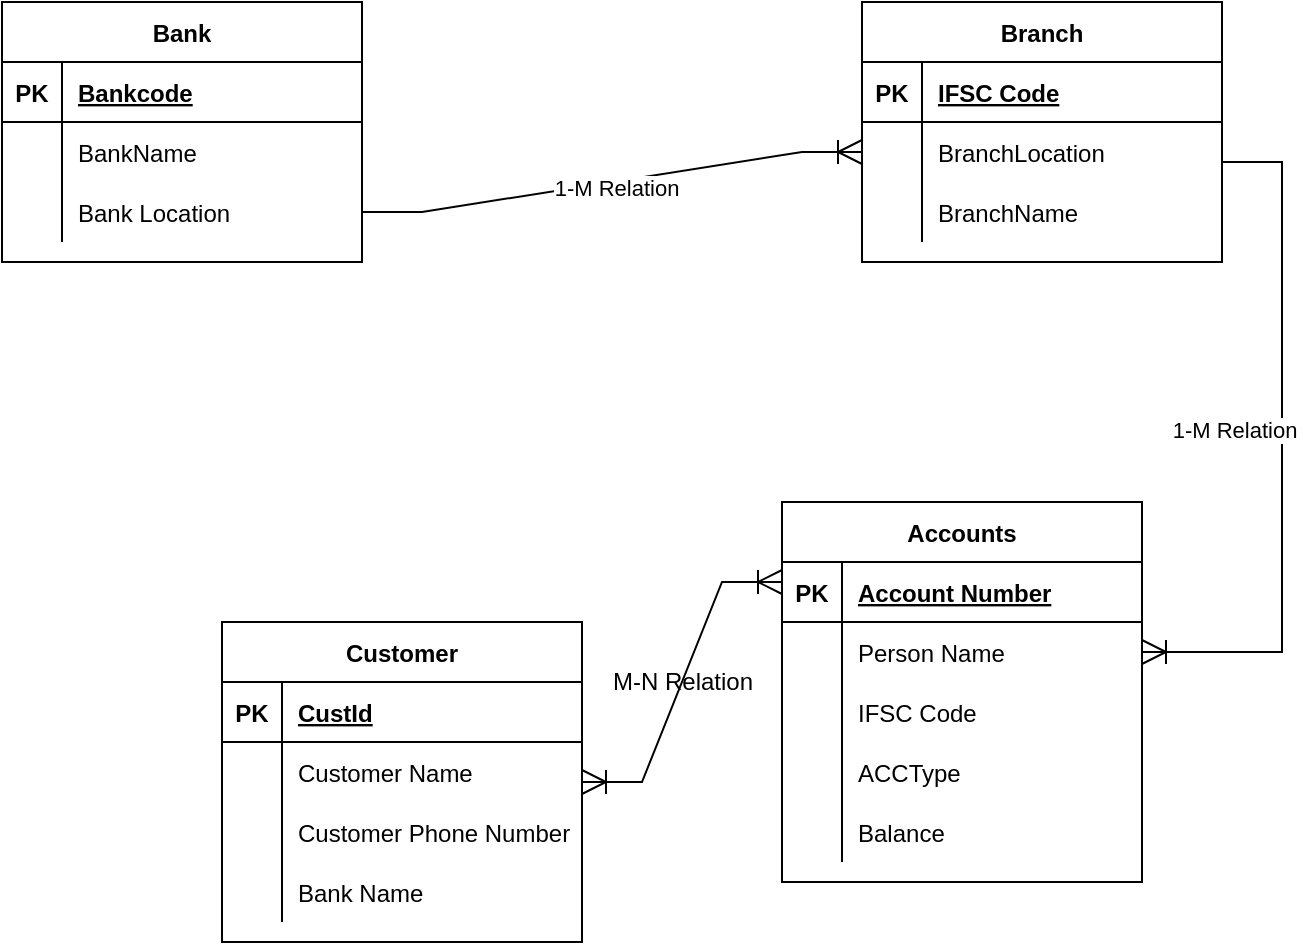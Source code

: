 <mxfile version="18.0.1" type="device"><diagram id="gw29YRTN-MLxQQ9YU6rj" name="Page-1"><mxGraphModel dx="989" dy="551" grid="1" gridSize="10" guides="1" tooltips="1" connect="1" arrows="1" fold="1" page="1" pageScale="1" pageWidth="850" pageHeight="1100" math="0" shadow="0"><root><mxCell id="0"/><mxCell id="1" parent="0"/><mxCell id="RsYhlBpxTM3ad78ZL0je-22" value="" style="edgeStyle=entityRelationEdgeStyle;fontSize=12;html=1;endArrow=ERoneToMany;rounded=0;endSize=10;startSize=10;entryX=0;entryY=0.5;entryDx=0;entryDy=0;exitX=1;exitY=0.5;exitDx=0;exitDy=0;" edge="1" parent="1" source="RsYhlBpxTM3ad78ZL0je-8" target="H1KIFYh0fCgbAE-McdSA-41"><mxGeometry width="100" height="100" relative="1" as="geometry"><mxPoint x="440" y="230" as="sourcePoint"/><mxPoint x="540" y="130" as="targetPoint"/></mxGeometry></mxCell><mxCell id="RsYhlBpxTM3ad78ZL0je-23" value="1-M Relation" style="edgeLabel;html=1;align=center;verticalAlign=middle;resizable=0;points=[];" vertex="1" connectable="0" parent="RsYhlBpxTM3ad78ZL0je-22"><mxGeometry x="0.009" y="-3" relative="1" as="geometry"><mxPoint as="offset"/></mxGeometry></mxCell><mxCell id="H1KIFYh0fCgbAE-McdSA-1" value="Accounts" style="shape=table;startSize=30;container=1;collapsible=1;childLayout=tableLayout;fixedRows=1;rowLines=0;fontStyle=1;align=center;resizeLast=1;" parent="1" vertex="1"><mxGeometry x="570" y="310" width="180" height="190" as="geometry"/></mxCell><mxCell id="H1KIFYh0fCgbAE-McdSA-2" value="" style="shape=tableRow;horizontal=0;startSize=0;swimlaneHead=0;swimlaneBody=0;fillColor=none;collapsible=0;dropTarget=0;points=[[0,0.5],[1,0.5]];portConstraint=eastwest;top=0;left=0;right=0;bottom=1;" parent="H1KIFYh0fCgbAE-McdSA-1" vertex="1"><mxGeometry y="30" width="180" height="30" as="geometry"/></mxCell><mxCell id="H1KIFYh0fCgbAE-McdSA-3" value="PK" style="shape=partialRectangle;connectable=0;fillColor=none;top=0;left=0;bottom=0;right=0;fontStyle=1;overflow=hidden;" parent="H1KIFYh0fCgbAE-McdSA-2" vertex="1"><mxGeometry width="30" height="30" as="geometry"><mxRectangle width="30" height="30" as="alternateBounds"/></mxGeometry></mxCell><mxCell id="H1KIFYh0fCgbAE-McdSA-4" value="Account Number" style="shape=partialRectangle;connectable=0;fillColor=none;top=0;left=0;bottom=0;right=0;align=left;spacingLeft=6;fontStyle=5;overflow=hidden;" parent="H1KIFYh0fCgbAE-McdSA-2" vertex="1"><mxGeometry x="30" width="150" height="30" as="geometry"><mxRectangle width="150" height="30" as="alternateBounds"/></mxGeometry></mxCell><mxCell id="H1KIFYh0fCgbAE-McdSA-5" value="" style="shape=tableRow;horizontal=0;startSize=0;swimlaneHead=0;swimlaneBody=0;fillColor=none;collapsible=0;dropTarget=0;points=[[0,0.5],[1,0.5]];portConstraint=eastwest;top=0;left=0;right=0;bottom=0;" parent="H1KIFYh0fCgbAE-McdSA-1" vertex="1"><mxGeometry y="60" width="180" height="30" as="geometry"/></mxCell><mxCell id="H1KIFYh0fCgbAE-McdSA-6" value="" style="shape=partialRectangle;connectable=0;fillColor=none;top=0;left=0;bottom=0;right=0;editable=1;overflow=hidden;" parent="H1KIFYh0fCgbAE-McdSA-5" vertex="1"><mxGeometry width="30" height="30" as="geometry"><mxRectangle width="30" height="30" as="alternateBounds"/></mxGeometry></mxCell><mxCell id="H1KIFYh0fCgbAE-McdSA-7" value="Person Name" style="shape=partialRectangle;connectable=0;fillColor=none;top=0;left=0;bottom=0;right=0;align=left;spacingLeft=6;overflow=hidden;" parent="H1KIFYh0fCgbAE-McdSA-5" vertex="1"><mxGeometry x="30" width="150" height="30" as="geometry"><mxRectangle width="150" height="30" as="alternateBounds"/></mxGeometry></mxCell><mxCell id="H1KIFYh0fCgbAE-McdSA-8" value="" style="shape=tableRow;horizontal=0;startSize=0;swimlaneHead=0;swimlaneBody=0;fillColor=none;collapsible=0;dropTarget=0;points=[[0,0.5],[1,0.5]];portConstraint=eastwest;top=0;left=0;right=0;bottom=0;" parent="H1KIFYh0fCgbAE-McdSA-1" vertex="1"><mxGeometry y="90" width="180" height="30" as="geometry"/></mxCell><mxCell id="H1KIFYh0fCgbAE-McdSA-9" value="" style="shape=partialRectangle;connectable=0;fillColor=none;top=0;left=0;bottom=0;right=0;editable=1;overflow=hidden;" parent="H1KIFYh0fCgbAE-McdSA-8" vertex="1"><mxGeometry width="30" height="30" as="geometry"><mxRectangle width="30" height="30" as="alternateBounds"/></mxGeometry></mxCell><mxCell id="H1KIFYh0fCgbAE-McdSA-10" value="IFSC Code" style="shape=partialRectangle;connectable=0;fillColor=none;top=0;left=0;bottom=0;right=0;align=left;spacingLeft=6;overflow=hidden;" parent="H1KIFYh0fCgbAE-McdSA-8" vertex="1"><mxGeometry x="30" width="150" height="30" as="geometry"><mxRectangle width="150" height="30" as="alternateBounds"/></mxGeometry></mxCell><mxCell id="RsYhlBpxTM3ad78ZL0je-14" value="" style="shape=tableRow;horizontal=0;startSize=0;swimlaneHead=0;swimlaneBody=0;fillColor=none;collapsible=0;dropTarget=0;points=[[0,0.5],[1,0.5]];portConstraint=eastwest;top=0;left=0;right=0;bottom=0;" vertex="1" parent="H1KIFYh0fCgbAE-McdSA-1"><mxGeometry y="120" width="180" height="30" as="geometry"/></mxCell><mxCell id="RsYhlBpxTM3ad78ZL0je-15" value="" style="shape=partialRectangle;connectable=0;fillColor=none;top=0;left=0;bottom=0;right=0;editable=1;overflow=hidden;" vertex="1" parent="RsYhlBpxTM3ad78ZL0je-14"><mxGeometry width="30" height="30" as="geometry"><mxRectangle width="30" height="30" as="alternateBounds"/></mxGeometry></mxCell><mxCell id="RsYhlBpxTM3ad78ZL0je-16" value="ACCType" style="shape=partialRectangle;connectable=0;fillColor=none;top=0;left=0;bottom=0;right=0;align=left;spacingLeft=6;overflow=hidden;" vertex="1" parent="RsYhlBpxTM3ad78ZL0je-14"><mxGeometry x="30" width="150" height="30" as="geometry"><mxRectangle width="150" height="30" as="alternateBounds"/></mxGeometry></mxCell><mxCell id="RsYhlBpxTM3ad78ZL0je-17" value="" style="shape=tableRow;horizontal=0;startSize=0;swimlaneHead=0;swimlaneBody=0;fillColor=none;collapsible=0;dropTarget=0;points=[[0,0.5],[1,0.5]];portConstraint=eastwest;top=0;left=0;right=0;bottom=0;" vertex="1" parent="H1KIFYh0fCgbAE-McdSA-1"><mxGeometry y="150" width="180" height="30" as="geometry"/></mxCell><mxCell id="RsYhlBpxTM3ad78ZL0je-18" value="" style="shape=partialRectangle;connectable=0;fillColor=none;top=0;left=0;bottom=0;right=0;editable=1;overflow=hidden;" vertex="1" parent="RsYhlBpxTM3ad78ZL0je-17"><mxGeometry width="30" height="30" as="geometry"><mxRectangle width="30" height="30" as="alternateBounds"/></mxGeometry></mxCell><mxCell id="RsYhlBpxTM3ad78ZL0je-19" value="Balance" style="shape=partialRectangle;connectable=0;fillColor=none;top=0;left=0;bottom=0;right=0;align=left;spacingLeft=6;overflow=hidden;" vertex="1" parent="RsYhlBpxTM3ad78ZL0je-17"><mxGeometry x="30" width="150" height="30" as="geometry"><mxRectangle width="150" height="30" as="alternateBounds"/></mxGeometry></mxCell><mxCell id="H1KIFYh0fCgbAE-McdSA-18" value="Customer" style="shape=table;startSize=30;container=1;collapsible=1;childLayout=tableLayout;fixedRows=1;rowLines=0;fontStyle=1;align=center;resizeLast=1;" parent="1" vertex="1"><mxGeometry x="290" y="370" width="180" height="160.0" as="geometry"/></mxCell><mxCell id="H1KIFYh0fCgbAE-McdSA-19" value="" style="shape=tableRow;horizontal=0;startSize=0;swimlaneHead=0;swimlaneBody=0;fillColor=none;collapsible=0;dropTarget=0;points=[[0,0.5],[1,0.5]];portConstraint=eastwest;top=0;left=0;right=0;bottom=1;" parent="H1KIFYh0fCgbAE-McdSA-18" vertex="1"><mxGeometry y="30" width="180" height="30" as="geometry"/></mxCell><mxCell id="H1KIFYh0fCgbAE-McdSA-20" value="PK" style="shape=partialRectangle;connectable=0;fillColor=none;top=0;left=0;bottom=0;right=0;fontStyle=1;overflow=hidden;" parent="H1KIFYh0fCgbAE-McdSA-19" vertex="1"><mxGeometry width="30" height="30" as="geometry"><mxRectangle width="30" height="30" as="alternateBounds"/></mxGeometry></mxCell><mxCell id="H1KIFYh0fCgbAE-McdSA-21" value="CustId" style="shape=partialRectangle;connectable=0;fillColor=none;top=0;left=0;bottom=0;right=0;align=left;spacingLeft=6;fontStyle=5;overflow=hidden;" parent="H1KIFYh0fCgbAE-McdSA-19" vertex="1"><mxGeometry x="30" width="150" height="30" as="geometry"><mxRectangle width="150" height="30" as="alternateBounds"/></mxGeometry></mxCell><mxCell id="H1KIFYh0fCgbAE-McdSA-22" value="" style="shape=tableRow;horizontal=0;startSize=0;swimlaneHead=0;swimlaneBody=0;fillColor=none;collapsible=0;dropTarget=0;points=[[0,0.5],[1,0.5]];portConstraint=eastwest;top=0;left=0;right=0;bottom=0;" parent="H1KIFYh0fCgbAE-McdSA-18" vertex="1"><mxGeometry y="60" width="180" height="30" as="geometry"/></mxCell><mxCell id="H1KIFYh0fCgbAE-McdSA-23" value="" style="shape=partialRectangle;connectable=0;fillColor=none;top=0;left=0;bottom=0;right=0;editable=1;overflow=hidden;" parent="H1KIFYh0fCgbAE-McdSA-22" vertex="1"><mxGeometry width="30" height="30" as="geometry"><mxRectangle width="30" height="30" as="alternateBounds"/></mxGeometry></mxCell><mxCell id="H1KIFYh0fCgbAE-McdSA-24" value="Customer Name" style="shape=partialRectangle;connectable=0;fillColor=none;top=0;left=0;bottom=0;right=0;align=left;spacingLeft=6;overflow=hidden;" parent="H1KIFYh0fCgbAE-McdSA-22" vertex="1"><mxGeometry x="30" width="150" height="30" as="geometry"><mxRectangle width="150" height="30" as="alternateBounds"/></mxGeometry></mxCell><mxCell id="H1KIFYh0fCgbAE-McdSA-25" value="" style="shape=tableRow;horizontal=0;startSize=0;swimlaneHead=0;swimlaneBody=0;fillColor=none;collapsible=0;dropTarget=0;points=[[0,0.5],[1,0.5]];portConstraint=eastwest;top=0;left=0;right=0;bottom=0;" parent="H1KIFYh0fCgbAE-McdSA-18" vertex="1"><mxGeometry y="90" width="180" height="30" as="geometry"/></mxCell><mxCell id="H1KIFYh0fCgbAE-McdSA-26" value="" style="shape=partialRectangle;connectable=0;fillColor=none;top=0;left=0;bottom=0;right=0;editable=1;overflow=hidden;" parent="H1KIFYh0fCgbAE-McdSA-25" vertex="1"><mxGeometry width="30" height="30" as="geometry"><mxRectangle width="30" height="30" as="alternateBounds"/></mxGeometry></mxCell><mxCell id="H1KIFYh0fCgbAE-McdSA-27" value="Customer Phone Number" style="shape=partialRectangle;connectable=0;fillColor=none;top=0;left=0;bottom=0;right=0;align=left;spacingLeft=6;overflow=hidden;" parent="H1KIFYh0fCgbAE-McdSA-25" vertex="1"><mxGeometry x="30" width="150" height="30" as="geometry"><mxRectangle width="150" height="30" as="alternateBounds"/></mxGeometry></mxCell><mxCell id="H1KIFYh0fCgbAE-McdSA-28" value="" style="shape=tableRow;horizontal=0;startSize=0;swimlaneHead=0;swimlaneBody=0;fillColor=none;collapsible=0;dropTarget=0;points=[[0,0.5],[1,0.5]];portConstraint=eastwest;top=0;left=0;right=0;bottom=0;" parent="H1KIFYh0fCgbAE-McdSA-18" vertex="1"><mxGeometry y="120" width="180" height="30" as="geometry"/></mxCell><mxCell id="H1KIFYh0fCgbAE-McdSA-29" value="" style="shape=partialRectangle;connectable=0;fillColor=none;top=0;left=0;bottom=0;right=0;editable=1;overflow=hidden;" parent="H1KIFYh0fCgbAE-McdSA-28" vertex="1"><mxGeometry width="30" height="30" as="geometry"><mxRectangle width="30" height="30" as="alternateBounds"/></mxGeometry></mxCell><mxCell id="H1KIFYh0fCgbAE-McdSA-30" value="Bank Name" style="shape=partialRectangle;connectable=0;fillColor=none;top=0;left=0;bottom=0;right=0;align=left;spacingLeft=6;overflow=hidden;" parent="H1KIFYh0fCgbAE-McdSA-28" vertex="1"><mxGeometry x="30" width="150" height="30" as="geometry"><mxRectangle width="150" height="30" as="alternateBounds"/></mxGeometry></mxCell><mxCell id="RsYhlBpxTM3ad78ZL0je-1" value="Bank" style="shape=table;startSize=30;container=1;collapsible=1;childLayout=tableLayout;fixedRows=1;rowLines=0;fontStyle=1;align=center;resizeLast=1;" vertex="1" parent="1"><mxGeometry x="180" y="60" width="180" height="130" as="geometry"/></mxCell><mxCell id="RsYhlBpxTM3ad78ZL0je-2" value="" style="shape=tableRow;horizontal=0;startSize=0;swimlaneHead=0;swimlaneBody=0;fillColor=none;collapsible=0;dropTarget=0;points=[[0,0.5],[1,0.5]];portConstraint=eastwest;top=0;left=0;right=0;bottom=1;" vertex="1" parent="RsYhlBpxTM3ad78ZL0je-1"><mxGeometry y="30" width="180" height="30" as="geometry"/></mxCell><mxCell id="RsYhlBpxTM3ad78ZL0je-3" value="PK" style="shape=partialRectangle;connectable=0;fillColor=none;top=0;left=0;bottom=0;right=0;fontStyle=1;overflow=hidden;" vertex="1" parent="RsYhlBpxTM3ad78ZL0je-2"><mxGeometry width="30" height="30" as="geometry"><mxRectangle width="30" height="30" as="alternateBounds"/></mxGeometry></mxCell><mxCell id="RsYhlBpxTM3ad78ZL0je-4" value="Bankcode" style="shape=partialRectangle;connectable=0;fillColor=none;top=0;left=0;bottom=0;right=0;align=left;spacingLeft=6;fontStyle=5;overflow=hidden;" vertex="1" parent="RsYhlBpxTM3ad78ZL0je-2"><mxGeometry x="30" width="150" height="30" as="geometry"><mxRectangle width="150" height="30" as="alternateBounds"/></mxGeometry></mxCell><mxCell id="RsYhlBpxTM3ad78ZL0je-5" value="" style="shape=tableRow;horizontal=0;startSize=0;swimlaneHead=0;swimlaneBody=0;fillColor=none;collapsible=0;dropTarget=0;points=[[0,0.5],[1,0.5]];portConstraint=eastwest;top=0;left=0;right=0;bottom=0;" vertex="1" parent="RsYhlBpxTM3ad78ZL0je-1"><mxGeometry y="60" width="180" height="30" as="geometry"/></mxCell><mxCell id="RsYhlBpxTM3ad78ZL0je-6" value="" style="shape=partialRectangle;connectable=0;fillColor=none;top=0;left=0;bottom=0;right=0;editable=1;overflow=hidden;" vertex="1" parent="RsYhlBpxTM3ad78ZL0je-5"><mxGeometry width="30" height="30" as="geometry"><mxRectangle width="30" height="30" as="alternateBounds"/></mxGeometry></mxCell><mxCell id="RsYhlBpxTM3ad78ZL0je-7" value="BankName" style="shape=partialRectangle;connectable=0;fillColor=none;top=0;left=0;bottom=0;right=0;align=left;spacingLeft=6;overflow=hidden;" vertex="1" parent="RsYhlBpxTM3ad78ZL0je-5"><mxGeometry x="30" width="150" height="30" as="geometry"><mxRectangle width="150" height="30" as="alternateBounds"/></mxGeometry></mxCell><mxCell id="RsYhlBpxTM3ad78ZL0je-8" value="" style="shape=tableRow;horizontal=0;startSize=0;swimlaneHead=0;swimlaneBody=0;fillColor=none;collapsible=0;dropTarget=0;points=[[0,0.5],[1,0.5]];portConstraint=eastwest;top=0;left=0;right=0;bottom=0;" vertex="1" parent="RsYhlBpxTM3ad78ZL0je-1"><mxGeometry y="90" width="180" height="30" as="geometry"/></mxCell><mxCell id="RsYhlBpxTM3ad78ZL0je-9" value="" style="shape=partialRectangle;connectable=0;fillColor=none;top=0;left=0;bottom=0;right=0;editable=1;overflow=hidden;" vertex="1" parent="RsYhlBpxTM3ad78ZL0je-8"><mxGeometry width="30" height="30" as="geometry"><mxRectangle width="30" height="30" as="alternateBounds"/></mxGeometry></mxCell><mxCell id="RsYhlBpxTM3ad78ZL0je-10" value="Bank Location" style="shape=partialRectangle;connectable=0;fillColor=none;top=0;left=0;bottom=0;right=0;align=left;spacingLeft=6;overflow=hidden;" vertex="1" parent="RsYhlBpxTM3ad78ZL0je-8"><mxGeometry x="30" width="150" height="30" as="geometry"><mxRectangle width="150" height="30" as="alternateBounds"/></mxGeometry></mxCell><mxCell id="H1KIFYh0fCgbAE-McdSA-34" value="Branch" style="shape=table;startSize=30;container=1;collapsible=1;childLayout=tableLayout;fixedRows=1;rowLines=0;fontStyle=1;align=center;resizeLast=1;" parent="1" vertex="1"><mxGeometry x="610" y="60" width="180" height="130" as="geometry"/></mxCell><mxCell id="H1KIFYh0fCgbAE-McdSA-35" value="" style="shape=tableRow;horizontal=0;startSize=0;swimlaneHead=0;swimlaneBody=0;fillColor=none;collapsible=0;dropTarget=0;points=[[0,0.5],[1,0.5]];portConstraint=eastwest;top=0;left=0;right=0;bottom=1;" parent="H1KIFYh0fCgbAE-McdSA-34" vertex="1"><mxGeometry y="30" width="180" height="30" as="geometry"/></mxCell><mxCell id="H1KIFYh0fCgbAE-McdSA-36" value="PK" style="shape=partialRectangle;connectable=0;fillColor=none;top=0;left=0;bottom=0;right=0;fontStyle=1;overflow=hidden;" parent="H1KIFYh0fCgbAE-McdSA-35" vertex="1"><mxGeometry width="30" height="30" as="geometry"><mxRectangle width="30" height="30" as="alternateBounds"/></mxGeometry></mxCell><mxCell id="H1KIFYh0fCgbAE-McdSA-37" value="IFSC Code" style="shape=partialRectangle;connectable=0;fillColor=none;top=0;left=0;bottom=0;right=0;align=left;spacingLeft=6;fontStyle=5;overflow=hidden;" parent="H1KIFYh0fCgbAE-McdSA-35" vertex="1"><mxGeometry x="30" width="150" height="30" as="geometry"><mxRectangle width="150" height="30" as="alternateBounds"/></mxGeometry></mxCell><mxCell id="H1KIFYh0fCgbAE-McdSA-41" value="" style="shape=tableRow;horizontal=0;startSize=0;swimlaneHead=0;swimlaneBody=0;fillColor=none;collapsible=0;dropTarget=0;points=[[0,0.5],[1,0.5]];portConstraint=eastwest;top=0;left=0;right=0;bottom=0;" parent="H1KIFYh0fCgbAE-McdSA-34" vertex="1"><mxGeometry y="60" width="180" height="30" as="geometry"/></mxCell><mxCell id="H1KIFYh0fCgbAE-McdSA-42" value="" style="shape=partialRectangle;connectable=0;fillColor=none;top=0;left=0;bottom=0;right=0;editable=1;overflow=hidden;" parent="H1KIFYh0fCgbAE-McdSA-41" vertex="1"><mxGeometry width="30" height="30" as="geometry"><mxRectangle width="30" height="30" as="alternateBounds"/></mxGeometry></mxCell><mxCell id="H1KIFYh0fCgbAE-McdSA-43" value="BranchLocation" style="shape=partialRectangle;connectable=0;fillColor=none;top=0;left=0;bottom=0;right=0;align=left;spacingLeft=6;overflow=hidden;" parent="H1KIFYh0fCgbAE-McdSA-41" vertex="1"><mxGeometry x="30" width="150" height="30" as="geometry"><mxRectangle width="150" height="30" as="alternateBounds"/></mxGeometry></mxCell><mxCell id="H1KIFYh0fCgbAE-McdSA-44" value="" style="shape=tableRow;horizontal=0;startSize=0;swimlaneHead=0;swimlaneBody=0;fillColor=none;collapsible=0;dropTarget=0;points=[[0,0.5],[1,0.5]];portConstraint=eastwest;top=0;left=0;right=0;bottom=0;" parent="H1KIFYh0fCgbAE-McdSA-34" vertex="1"><mxGeometry y="90" width="180" height="30" as="geometry"/></mxCell><mxCell id="H1KIFYh0fCgbAE-McdSA-45" value="" style="shape=partialRectangle;connectable=0;fillColor=none;top=0;left=0;bottom=0;right=0;editable=1;overflow=hidden;" parent="H1KIFYh0fCgbAE-McdSA-44" vertex="1"><mxGeometry width="30" height="30" as="geometry"><mxRectangle width="30" height="30" as="alternateBounds"/></mxGeometry></mxCell><mxCell id="H1KIFYh0fCgbAE-McdSA-46" value="BranchName" style="shape=partialRectangle;connectable=0;fillColor=none;top=0;left=0;bottom=0;right=0;align=left;spacingLeft=6;overflow=hidden;" parent="H1KIFYh0fCgbAE-McdSA-44" vertex="1"><mxGeometry x="30" width="150" height="30" as="geometry"><mxRectangle width="150" height="30" as="alternateBounds"/></mxGeometry></mxCell><mxCell id="RsYhlBpxTM3ad78ZL0je-24" value="" style="edgeStyle=entityRelationEdgeStyle;fontSize=12;html=1;endArrow=ERoneToMany;rounded=0;endSize=10;startSize=10;" edge="1" parent="1" target="H1KIFYh0fCgbAE-McdSA-5"><mxGeometry width="100" height="100" relative="1" as="geometry"><mxPoint x="790" y="140" as="sourcePoint"/><mxPoint x="670" y="300" as="targetPoint"/></mxGeometry></mxCell><mxCell id="RsYhlBpxTM3ad78ZL0je-25" value="1-M Relation" style="edgeLabel;html=1;align=center;verticalAlign=middle;resizable=0;points=[];" vertex="1" connectable="0" parent="RsYhlBpxTM3ad78ZL0je-24"><mxGeometry x="0.009" y="-3" relative="1" as="geometry"><mxPoint x="-21" y="-10" as="offset"/></mxGeometry></mxCell><mxCell id="RsYhlBpxTM3ad78ZL0je-26" value="" style="edgeStyle=entityRelationEdgeStyle;fontSize=12;html=1;endArrow=ERoneToMany;startArrow=ERoneToMany;rounded=0;startSize=10;endSize=10;" edge="1" parent="1"><mxGeometry width="100" height="100" relative="1" as="geometry"><mxPoint x="470" y="450" as="sourcePoint"/><mxPoint x="570" y="350" as="targetPoint"/></mxGeometry></mxCell><mxCell id="RsYhlBpxTM3ad78ZL0je-27" value="M-N Relation&lt;br&gt;" style="text;html=1;align=center;verticalAlign=middle;resizable=0;points=[];autosize=1;strokeColor=none;fillColor=none;" vertex="1" parent="1"><mxGeometry x="475" y="390" width="90" height="20" as="geometry"/></mxCell></root></mxGraphModel></diagram></mxfile>